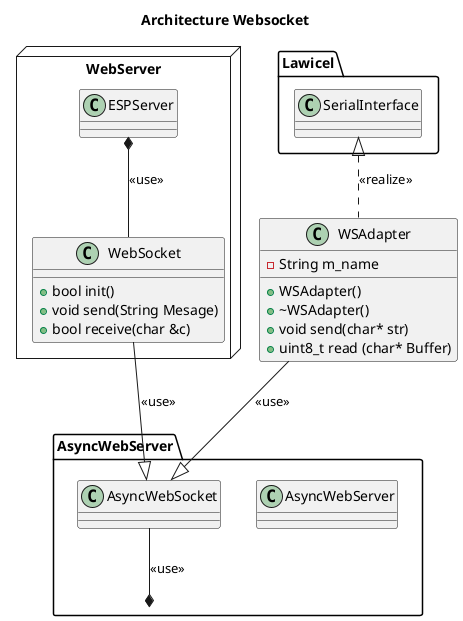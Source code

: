 @startuml
title Architecture Websocket

package Lawicel <<folder>>{
    Class SerialInterface
}

Class WSAdapter{
    -String m_name
    +WSAdapter()
    +~WSAdapter()
    +void send(char* str)
    +uint8_t read (char* Buffer)
}

SerialInterface <|.down. WSAdapter : <<realize>>

package AsyncWebServer <<folder>>{
    class AsyncWebServer
    class AsyncWebSocket
}

package WebServer <<node>>{
    Class ESPServer
    Class WebSocket{
        +bool init()
        +void send(String Mesage)
        +bool receive(char &c)
    }

    ESPServer 	*-- WebSocket : <<use>>
}

AsyncWebSocket --* AsyncWebServer : <<use>>
WebSocket --|> AsyncWebSocket : <<use>>
WSAdapter --|> AsyncWebSocket : <<use>>

@enduml